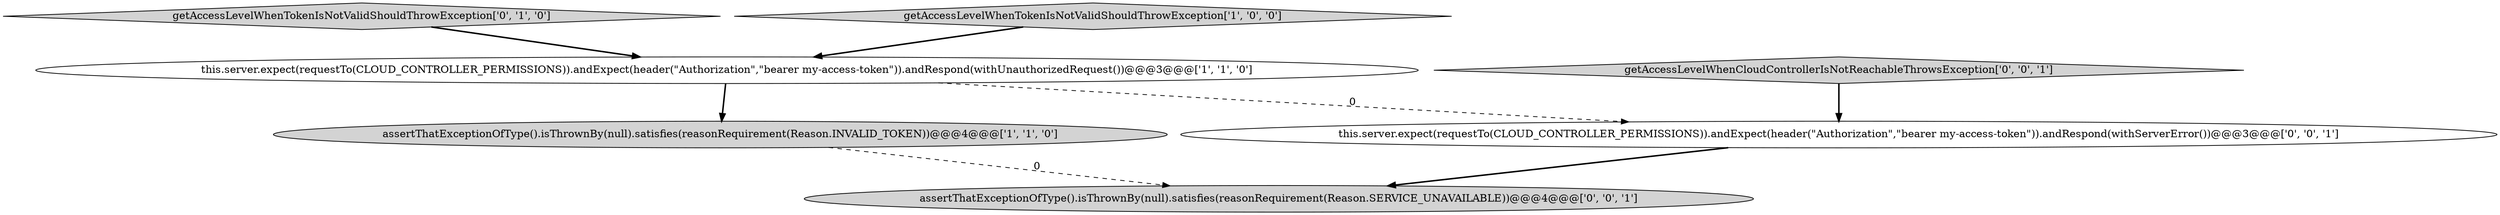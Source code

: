 digraph {
3 [style = filled, label = "getAccessLevelWhenTokenIsNotValidShouldThrowException['0', '1', '0']", fillcolor = lightgray, shape = diamond image = "AAA0AAABBB2BBB"];
5 [style = filled, label = "assertThatExceptionOfType().isThrownBy(null).satisfies(reasonRequirement(Reason.SERVICE_UNAVAILABLE))@@@4@@@['0', '0', '1']", fillcolor = lightgray, shape = ellipse image = "AAA0AAABBB3BBB"];
4 [style = filled, label = "this.server.expect(requestTo(CLOUD_CONTROLLER_PERMISSIONS)).andExpect(header(\"Authorization\",\"bearer my-access-token\")).andRespond(withServerError())@@@3@@@['0', '0', '1']", fillcolor = white, shape = ellipse image = "AAA0AAABBB3BBB"];
2 [style = filled, label = "getAccessLevelWhenTokenIsNotValidShouldThrowException['1', '0', '0']", fillcolor = lightgray, shape = diamond image = "AAA0AAABBB1BBB"];
6 [style = filled, label = "getAccessLevelWhenCloudControllerIsNotReachableThrowsException['0', '0', '1']", fillcolor = lightgray, shape = diamond image = "AAA0AAABBB3BBB"];
1 [style = filled, label = "assertThatExceptionOfType().isThrownBy(null).satisfies(reasonRequirement(Reason.INVALID_TOKEN))@@@4@@@['1', '1', '0']", fillcolor = lightgray, shape = ellipse image = "AAA0AAABBB1BBB"];
0 [style = filled, label = "this.server.expect(requestTo(CLOUD_CONTROLLER_PERMISSIONS)).andExpect(header(\"Authorization\",\"bearer my-access-token\")).andRespond(withUnauthorizedRequest())@@@3@@@['1', '1', '0']", fillcolor = white, shape = ellipse image = "AAA0AAABBB1BBB"];
6->4 [style = bold, label=""];
2->0 [style = bold, label=""];
0->4 [style = dashed, label="0"];
1->5 [style = dashed, label="0"];
4->5 [style = bold, label=""];
0->1 [style = bold, label=""];
3->0 [style = bold, label=""];
}
